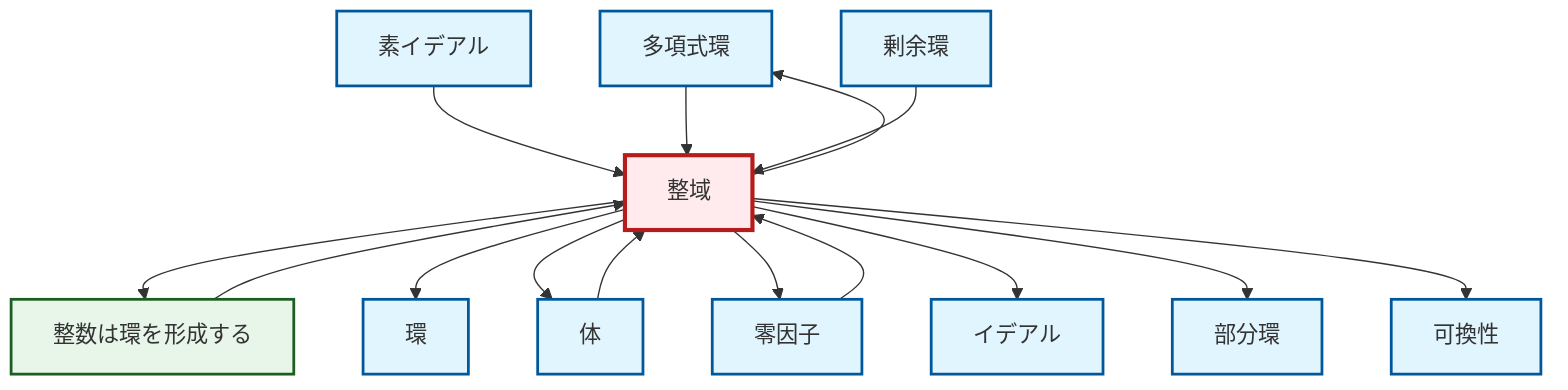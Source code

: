 graph TD
    classDef definition fill:#e1f5fe,stroke:#01579b,stroke-width:2px
    classDef theorem fill:#f3e5f5,stroke:#4a148c,stroke-width:2px
    classDef axiom fill:#fff3e0,stroke:#e65100,stroke-width:2px
    classDef example fill:#e8f5e9,stroke:#1b5e20,stroke-width:2px
    classDef current fill:#ffebee,stroke:#b71c1c,stroke-width:3px
    def-ring["環"]:::definition
    def-polynomial-ring["多項式環"]:::definition
    def-zero-divisor["零因子"]:::definition
    def-quotient-ring["剰余環"]:::definition
    def-commutativity["可換性"]:::definition
    def-subring["部分環"]:::definition
    def-prime-ideal["素イデアル"]:::definition
    def-field["体"]:::definition
    def-integral-domain["整域"]:::definition
    ex-integers-ring["整数は環を形成する"]:::example
    def-ideal["イデアル"]:::definition
    def-zero-divisor --> def-integral-domain
    def-integral-domain --> ex-integers-ring
    def-integral-domain --> def-polynomial-ring
    def-integral-domain --> def-ring
    def-field --> def-integral-domain
    def-integral-domain --> def-field
    def-integral-domain --> def-zero-divisor
    def-prime-ideal --> def-integral-domain
    def-integral-domain --> def-ideal
    def-polynomial-ring --> def-integral-domain
    def-integral-domain --> def-subring
    def-quotient-ring --> def-integral-domain
    def-integral-domain --> def-commutativity
    ex-integers-ring --> def-integral-domain
    class def-integral-domain current